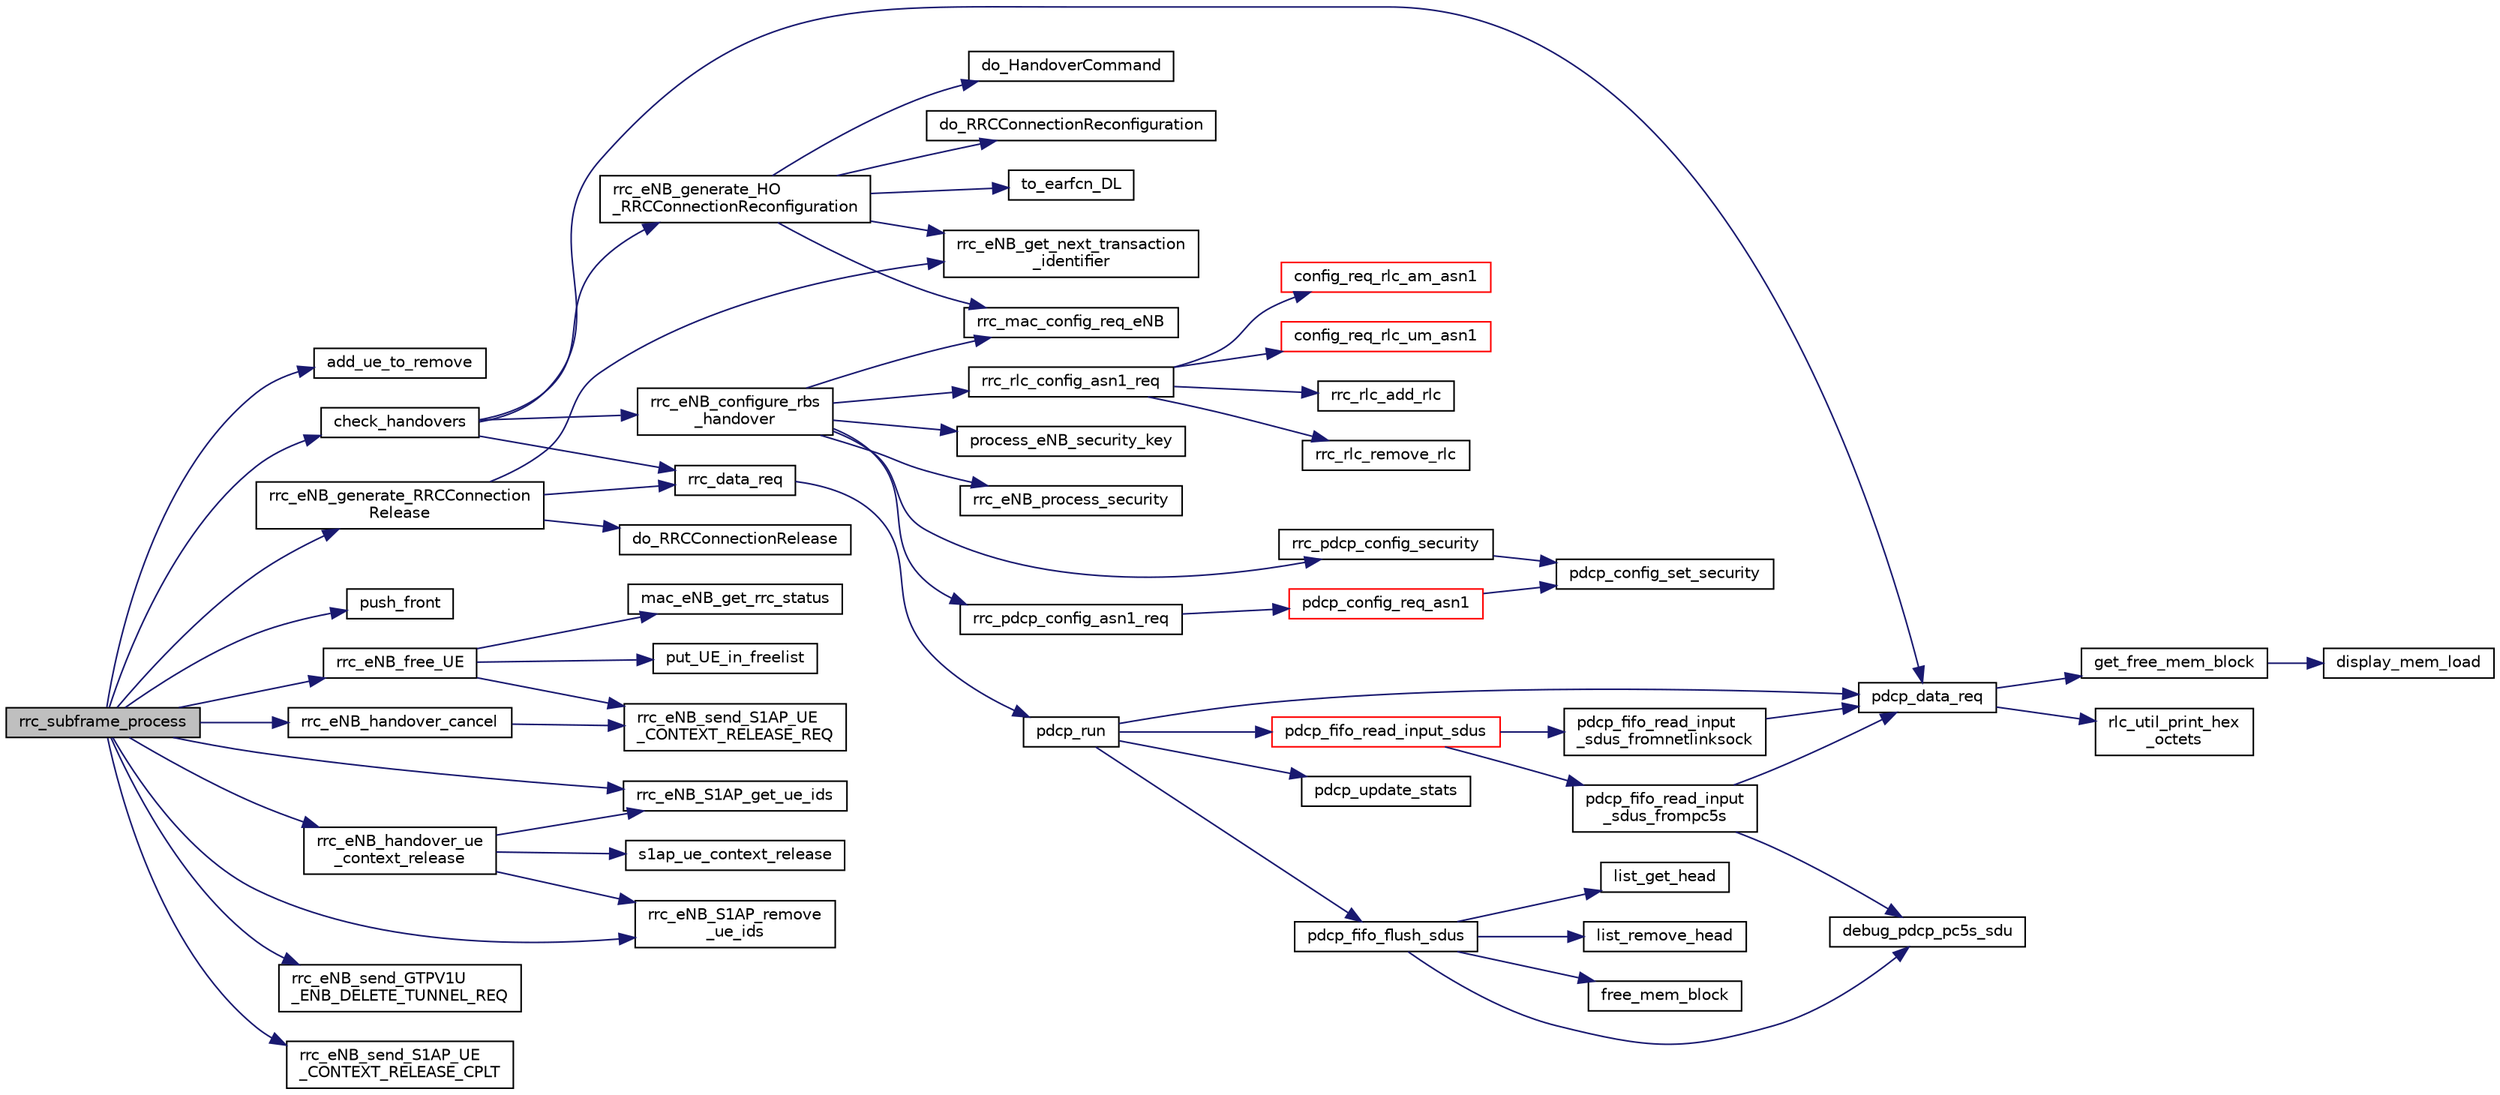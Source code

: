 digraph "rrc_subframe_process"
{
 // LATEX_PDF_SIZE
  edge [fontname="Helvetica",fontsize="10",labelfontname="Helvetica",labelfontsize="10"];
  node [fontname="Helvetica",fontsize="10",shape=record];
  rankdir="LR";
  Node1 [label="rrc_subframe_process",height=0.2,width=0.4,color="black", fillcolor="grey75", style="filled", fontcolor="black",tooltip=" "];
  Node1 -> Node2 [color="midnightblue",fontsize="10",style="solid",fontname="Helvetica"];
  Node2 [label="add_ue_to_remove",height=0.2,width=0.4,color="black", fillcolor="white", style="filled",URL="$rrc__eNB_8c.html#a2f7dfbd596c892b5c1500e750870364c",tooltip=" "];
  Node1 -> Node3 [color="midnightblue",fontsize="10",style="solid",fontname="Helvetica"];
  Node3 [label="check_handovers",height=0.2,width=0.4,color="black", fillcolor="white", style="filled",URL="$group____rrc.html#gafd1d50adb71773eb6a14bcb3ab50f9cb",tooltip=" "];
  Node3 -> Node4 [color="midnightblue",fontsize="10",style="solid",fontname="Helvetica"];
  Node4 [label="pdcp_data_req",height=0.2,width=0.4,color="black", fillcolor="white", style="filled",URL="$group____pdcp.html#gad6d90c31375a53aa20d12f06bc620b85",tooltip=" "];
  Node4 -> Node5 [color="midnightblue",fontsize="10",style="solid",fontname="Helvetica"];
  Node5 [label="get_free_mem_block",height=0.2,width=0.4,color="black", fillcolor="white", style="filled",URL="$mem__block_8c.html#aa6649c5f31ce28f70a1a7352eb41de46",tooltip=" "];
  Node5 -> Node6 [color="midnightblue",fontsize="10",style="solid",fontname="Helvetica"];
  Node6 [label="display_mem_load",height=0.2,width=0.4,color="black", fillcolor="white", style="filled",URL="$mem__block_8c.html#aad2e600dac4df19ae63b1efe29405f59",tooltip=" "];
  Node4 -> Node7 [color="midnightblue",fontsize="10",style="solid",fontname="Helvetica"];
  Node7 [label="rlc_util_print_hex\l_octets",height=0.2,width=0.4,color="black", fillcolor="white", style="filled",URL="$group__em.html#ga9080083e27a8fc3d61451b6d4d7c8f3b",tooltip=" "];
  Node3 -> Node8 [color="midnightblue",fontsize="10",style="solid",fontname="Helvetica"];
  Node8 [label="rrc_data_req",height=0.2,width=0.4,color="black", fillcolor="white", style="filled",URL="$group____rrc.html#ga7a82225ee9edf7f022fcb9da999b3bf0",tooltip=" "];
  Node8 -> Node9 [color="midnightblue",fontsize="10",style="solid",fontname="Helvetica"];
  Node9 [label="pdcp_run",height=0.2,width=0.4,color="black", fillcolor="white", style="filled",URL="$group____pdcp.html#gaaf877f8fcf559b90eadcbcc2460ba0ef",tooltip="Runs PDCP entity to let it handle incoming/outgoing SDUs."];
  Node9 -> Node4 [color="midnightblue",fontsize="10",style="solid",fontname="Helvetica"];
  Node9 -> Node10 [color="midnightblue",fontsize="10",style="solid",fontname="Helvetica"];
  Node10 [label="pdcp_fifo_flush_sdus",height=0.2,width=0.4,color="black", fillcolor="white", style="filled",URL="$group____pdcp.html#ga5b4f9ca27aa61b5c96d299de5733baac",tooltip=" "];
  Node10 -> Node11 [color="midnightblue",fontsize="10",style="solid",fontname="Helvetica"];
  Node11 [label="debug_pdcp_pc5s_sdu",height=0.2,width=0.4,color="black", fillcolor="white", style="filled",URL="$pdcp__fifo_8c.html#a97d2650f7432d3f25db23b499511518d",tooltip=" "];
  Node10 -> Node12 [color="midnightblue",fontsize="10",style="solid",fontname="Helvetica"];
  Node12 [label="free_mem_block",height=0.2,width=0.4,color="black", fillcolor="white", style="filled",URL="$mem__block_8c.html#a3465e37844438c1cc552c197a2cfbbfd",tooltip=" "];
  Node10 -> Node13 [color="midnightblue",fontsize="10",style="solid",fontname="Helvetica"];
  Node13 [label="list_get_head",height=0.2,width=0.4,color="black", fillcolor="white", style="filled",URL="$list_8c.html#a29a1d0ab77edd320e92d002fd66179a6",tooltip=" "];
  Node10 -> Node14 [color="midnightblue",fontsize="10",style="solid",fontname="Helvetica"];
  Node14 [label="list_remove_head",height=0.2,width=0.4,color="black", fillcolor="white", style="filled",URL="$list_8c.html#a68bb206a4e50e2f9f27ca4c051a84dc5",tooltip=" "];
  Node9 -> Node15 [color="midnightblue",fontsize="10",style="solid",fontname="Helvetica"];
  Node15 [label="pdcp_fifo_read_input_sdus",height=0.2,width=0.4,color="red", fillcolor="white", style="filled",URL="$group____pdcp.html#gadf140ab34fd99a55b8b383fad506d841",tooltip=" "];
  Node15 -> Node16 [color="midnightblue",fontsize="10",style="solid",fontname="Helvetica"];
  Node16 [label="pdcp_fifo_read_input\l_sdus_fromnetlinksock",height=0.2,width=0.4,color="black", fillcolor="white", style="filled",URL="$pdcp__fifo_8c.html#aa0db16d2f05195706a3466500b850656",tooltip=" "];
  Node16 -> Node4 [color="midnightblue",fontsize="10",style="solid",fontname="Helvetica"];
  Node15 -> Node17 [color="midnightblue",fontsize="10",style="solid",fontname="Helvetica"];
  Node17 [label="pdcp_fifo_read_input\l_sdus_frompc5s",height=0.2,width=0.4,color="black", fillcolor="white", style="filled",URL="$pdcp__fifo_8c.html#ae6e845526dd2e22802d6b7372116ccd9",tooltip=" "];
  Node17 -> Node11 [color="midnightblue",fontsize="10",style="solid",fontname="Helvetica"];
  Node17 -> Node4 [color="midnightblue",fontsize="10",style="solid",fontname="Helvetica"];
  Node9 -> Node19 [color="midnightblue",fontsize="10",style="solid",fontname="Helvetica"];
  Node19 [label="pdcp_update_stats",height=0.2,width=0.4,color="black", fillcolor="white", style="filled",URL="$pdcp_8c.html#a785e8be4171fa72af80163e2fad642a6",tooltip=" "];
  Node3 -> Node20 [color="midnightblue",fontsize="10",style="solid",fontname="Helvetica"];
  Node20 [label="rrc_eNB_configure_rbs\l_handover",height=0.2,width=0.4,color="black", fillcolor="white", style="filled",URL="$group____rrc.html#ga2eeadfa461f07d48d053c7df0480c562",tooltip=" "];
  Node20 -> Node21 [color="midnightblue",fontsize="10",style="solid",fontname="Helvetica"];
  Node21 [label="process_eNB_security_key",height=0.2,width=0.4,color="black", fillcolor="white", style="filled",URL="$rrc__eNB_8c.html#a11b8f4d879a9ba2208fb26e2ff8a1b19",tooltip=" "];
  Node20 -> Node22 [color="midnightblue",fontsize="10",style="solid",fontname="Helvetica"];
  Node22 [label="rrc_eNB_process_security",height=0.2,width=0.4,color="black", fillcolor="white", style="filled",URL="$rrc__eNB_8c.html#a7e50f9edbf8e82db15000aaf7e435638",tooltip=" "];
  Node20 -> Node23 [color="midnightblue",fontsize="10",style="solid",fontname="Helvetica"];
  Node23 [label="rrc_mac_config_req_eNB",height=0.2,width=0.4,color="black", fillcolor="white", style="filled",URL="$group____mac.html#ga5055ec5da054819bc0c7556b3d687f9d",tooltip="RRC eNB Configuration primitive for PHY/MAC. Allows configuration of PHY/MAC resources based on Syste..."];
  Node20 -> Node24 [color="midnightblue",fontsize="10",style="solid",fontname="Helvetica"];
  Node24 [label="rrc_pdcp_config_asn1_req",height=0.2,width=0.4,color="black", fillcolor="white", style="filled",URL="$group____pdcp.html#ga3e65d0ecf9f1939cbefcffa4f3c05d3f",tooltip=" "];
  Node24 -> Node25 [color="midnightblue",fontsize="10",style="solid",fontname="Helvetica"];
  Node25 [label="pdcp_config_req_asn1",height=0.2,width=0.4,color="red", fillcolor="white", style="filled",URL="$pdcp_8c.html#a10a68f41de0b08f250cfc44ed0844d1e",tooltip=" "];
  Node25 -> Node28 [color="midnightblue",fontsize="10",style="solid",fontname="Helvetica"];
  Node28 [label="pdcp_config_set_security",height=0.2,width=0.4,color="black", fillcolor="white", style="filled",URL="$group____pdcp.html#gab521b1aae92b7b23482ff5a59b02d351",tooltip=" "];
  Node20 -> Node29 [color="midnightblue",fontsize="10",style="solid",fontname="Helvetica"];
  Node29 [label="rrc_pdcp_config_security",height=0.2,width=0.4,color="black", fillcolor="white", style="filled",URL="$rrc__eNB__S1AP_8c.html#a349fdcdbe23449cfff3368ef00503d8e",tooltip=" "];
  Node29 -> Node28 [color="midnightblue",fontsize="10",style="solid",fontname="Helvetica"];
  Node20 -> Node30 [color="midnightblue",fontsize="10",style="solid",fontname="Helvetica"];
  Node30 [label="rrc_rlc_config_asn1_req",height=0.2,width=0.4,color="black", fillcolor="white", style="filled",URL="$group__em.html#ga7b0216172f78c506c62b8284e78abae6",tooltip=" "];
  Node30 -> Node31 [color="midnightblue",fontsize="10",style="solid",fontname="Helvetica"];
  Node31 [label="config_req_rlc_am_asn1",height=0.2,width=0.4,color="red", fillcolor="white", style="filled",URL="$group__em.html#ga17a0977a663faabfec698e2ea771446f",tooltip=" "];
  Node30 -> Node40 [color="midnightblue",fontsize="10",style="solid",fontname="Helvetica"];
  Node40 [label="config_req_rlc_um_asn1",height=0.2,width=0.4,color="red", fillcolor="white", style="filled",URL="$group__em.html#ga349cec326628344a3896ab66accdfeec",tooltip=" "];
  Node30 -> Node47 [color="midnightblue",fontsize="10",style="solid",fontname="Helvetica"];
  Node47 [label="rrc_rlc_add_rlc",height=0.2,width=0.4,color="black", fillcolor="white", style="filled",URL="$group__em.html#gaae8324006fc26e060416197b745d82d2",tooltip=" "];
  Node30 -> Node48 [color="midnightblue",fontsize="10",style="solid",fontname="Helvetica"];
  Node48 [label="rrc_rlc_remove_rlc",height=0.2,width=0.4,color="black", fillcolor="white", style="filled",URL="$group__em.html#ga4ddb06375ccc51dd862170704bd96085",tooltip="Remove a RLC protocol instance from a radio bearer."];
  Node3 -> Node49 [color="midnightblue",fontsize="10",style="solid",fontname="Helvetica"];
  Node49 [label="rrc_eNB_generate_HO\l_RRCConnectionReconfiguration",height=0.2,width=0.4,color="black", fillcolor="white", style="filled",URL="$group____rrc.html#ga69fbd8627d517da924852ffee296b421",tooltip=" "];
  Node49 -> Node50 [color="midnightblue",fontsize="10",style="solid",fontname="Helvetica"];
  Node50 [label="do_HandoverCommand",height=0.2,width=0.4,color="black", fillcolor="white", style="filled",URL="$asn1__msg_8c.html#a904c39a575f1ff34a5bb87f0bf85e919",tooltip=" "];
  Node49 -> Node51 [color="midnightblue",fontsize="10",style="solid",fontname="Helvetica"];
  Node51 [label="do_RRCConnectionReconfiguration",height=0.2,width=0.4,color="black", fillcolor="white", style="filled",URL="$asn1__msg_8c.html#a8dca67993c8c23b1af1ee950213067b6",tooltip="Generate an RRCConnectionReconfiguration DL-DCCH-Message (eNB). This routine configures SRBToAddMod (..."];
  Node49 -> Node52 [color="midnightblue",fontsize="10",style="solid",fontname="Helvetica"];
  Node52 [label="rrc_eNB_get_next_transaction\l_identifier",height=0.2,width=0.4,color="black", fillcolor="white", style="filled",URL="$group____rrc.html#ga11196274fe93b427294f44875f4018f9",tooltip="Function to get the next transaction identifier."];
  Node49 -> Node23 [color="midnightblue",fontsize="10",style="solid",fontname="Helvetica"];
  Node49 -> Node53 [color="midnightblue",fontsize="10",style="solid",fontname="Helvetica"];
  Node53 [label="to_earfcn_DL",height=0.2,width=0.4,color="black", fillcolor="white", style="filled",URL="$rrc__eNB_8c.html#ac9220a0d6d7da8f2ee70f93aa42a5277",tooltip=" "];
  Node1 -> Node54 [color="midnightblue",fontsize="10",style="solid",fontname="Helvetica"];
  Node54 [label="push_front",height=0.2,width=0.4,color="black", fillcolor="white", style="filled",URL="$list_8c.html#a63530c6349e8bab631b68797a2d8cbbf",tooltip="this function pushes front new values in a predefined list."];
  Node1 -> Node55 [color="midnightblue",fontsize="10",style="solid",fontname="Helvetica"];
  Node55 [label="rrc_eNB_free_UE",height=0.2,width=0.4,color="black", fillcolor="white", style="filled",URL="$group____rrc.html#gab87d6440fe65a61888bcf1d215f0f5af",tooltip=" "];
  Node55 -> Node56 [color="midnightblue",fontsize="10",style="solid",fontname="Helvetica"];
  Node56 [label="mac_eNB_get_rrc_status",height=0.2,width=0.4,color="black", fillcolor="white", style="filled",URL="$group____rrc.html#ga924d14199b132512e86d4fec21b50253",tooltip=" "];
  Node55 -> Node57 [color="midnightblue",fontsize="10",style="solid",fontname="Helvetica"];
  Node57 [label="put_UE_in_freelist",height=0.2,width=0.4,color="black", fillcolor="white", style="filled",URL="$group____rrc.html#ga85bbf4bfcd095a2af54be19f6af58df5",tooltip=" "];
  Node55 -> Node58 [color="midnightblue",fontsize="10",style="solid",fontname="Helvetica"];
  Node58 [label="rrc_eNB_send_S1AP_UE\l_CONTEXT_RELEASE_REQ",height=0.2,width=0.4,color="black", fillcolor="white", style="filled",URL="$rrc__eNB__S1AP_8c.html#a23060ed72402f254ec7f5469743abd67",tooltip=" "];
  Node1 -> Node59 [color="midnightblue",fontsize="10",style="solid",fontname="Helvetica"];
  Node59 [label="rrc_eNB_generate_RRCConnection\lRelease",height=0.2,width=0.4,color="black", fillcolor="white", style="filled",URL="$group____rrc.html#ga265d07dc90f5f81173f0d3c2bc0b0dfc",tooltip="Generate the RRCConnectionRelease."];
  Node59 -> Node60 [color="midnightblue",fontsize="10",style="solid",fontname="Helvetica"];
  Node60 [label="do_RRCConnectionRelease",height=0.2,width=0.4,color="black", fillcolor="white", style="filled",URL="$asn1__msg_8c.html#aea88dce3e0313da2319586ad6df41d86",tooltip=" "];
  Node59 -> Node8 [color="midnightblue",fontsize="10",style="solid",fontname="Helvetica"];
  Node59 -> Node52 [color="midnightblue",fontsize="10",style="solid",fontname="Helvetica"];
  Node1 -> Node61 [color="midnightblue",fontsize="10",style="solid",fontname="Helvetica"];
  Node61 [label="rrc_eNB_handover_cancel",height=0.2,width=0.4,color="black", fillcolor="white", style="filled",URL="$rrc__eNB_8c.html#a867abb26cc096f9bf06d5d481ace560a",tooltip=" "];
  Node61 -> Node58 [color="midnightblue",fontsize="10",style="solid",fontname="Helvetica"];
  Node1 -> Node62 [color="midnightblue",fontsize="10",style="solid",fontname="Helvetica"];
  Node62 [label="rrc_eNB_handover_ue\l_context_release",height=0.2,width=0.4,color="black", fillcolor="white", style="filled",URL="$rrc__eNB_8c.html#a7a806bc114ad797075815d5d0b317ced",tooltip=" "];
  Node62 -> Node63 [color="midnightblue",fontsize="10",style="solid",fontname="Helvetica"];
  Node63 [label="rrc_eNB_S1AP_get_ue_ids",height=0.2,width=0.4,color="black", fillcolor="white", style="filled",URL="$rrc__eNB__S1AP_8c.html#a4f7cd1f2123990a64d00dddc6ce83906",tooltip=" "];
  Node62 -> Node64 [color="midnightblue",fontsize="10",style="solid",fontname="Helvetica"];
  Node64 [label="rrc_eNB_S1AP_remove\l_ue_ids",height=0.2,width=0.4,color="black", fillcolor="white", style="filled",URL="$rrc__eNB__S1AP_8c.html#a20d58c5bb2a687953807afed8d1f1c7d",tooltip=" "];
  Node62 -> Node65 [color="midnightblue",fontsize="10",style="solid",fontname="Helvetica"];
  Node65 [label="s1ap_ue_context_release",height=0.2,width=0.4,color="black", fillcolor="white", style="filled",URL="$rrc__eNB__S1AP_8c.html#a6541ccdb3daa815dab5aca091fca63da",tooltip=" "];
  Node1 -> Node63 [color="midnightblue",fontsize="10",style="solid",fontname="Helvetica"];
  Node1 -> Node64 [color="midnightblue",fontsize="10",style="solid",fontname="Helvetica"];
  Node1 -> Node66 [color="midnightblue",fontsize="10",style="solid",fontname="Helvetica"];
  Node66 [label="rrc_eNB_send_GTPV1U\l_ENB_DELETE_TUNNEL_REQ",height=0.2,width=0.4,color="black", fillcolor="white", style="filled",URL="$rrc__eNB__GTPV1U_8c.html#a493a722e7184a29d768b41b514a9020d",tooltip="Send GTPV1U_ENB_DELETE_TUNNEL_REQ message to GTPV1U to destroy all UE-related tunnels."];
  Node1 -> Node67 [color="midnightblue",fontsize="10",style="solid",fontname="Helvetica"];
  Node67 [label="rrc_eNB_send_S1AP_UE\l_CONTEXT_RELEASE_CPLT",height=0.2,width=0.4,color="black", fillcolor="white", style="filled",URL="$rrc__eNB__S1AP_8c.html#a5fb70d7a9c7028c792560987915429db",tooltip=" "];
}
